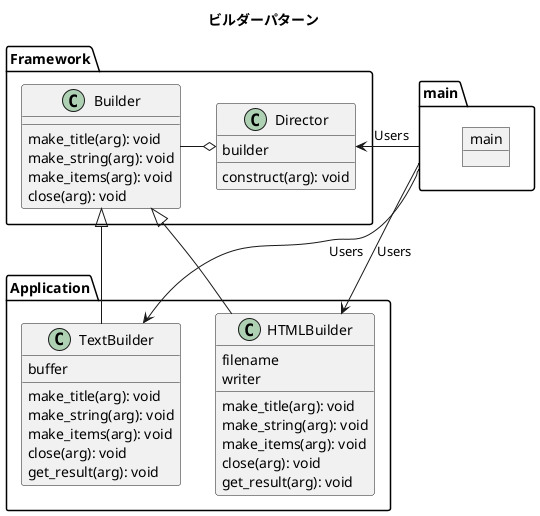 @startuml

title ビルダーパターン

package main {
    object main {
    }
}

package Framework {
    class Director {
        builder
        construct(arg): void
    }

    class Builder {
        make_title(arg): void
        make_string(arg): void
        make_items(arg): void
        close(arg): void
    }
  Director o-right- Builder
}

package Application {
    class TextBuilder {
        buffer
        make_title(arg): void
        make_string(arg): void
        make_items(arg): void
        close(arg): void
        get_result(arg): void
    }

    class HTMLBuilder {
        filename
        writer
        make_title(arg): void
        make_string(arg): void
        make_items(arg): void
        close(arg): void
        get_result(arg): void
    }
    TextBuilder -up-|> Builder
    HTMLBuilder -up-|> Builder
}

    main -right-> Director : Users
    main --> TextBuilder : Users
    main --> HTMLBuilder : Users
    

@enduml